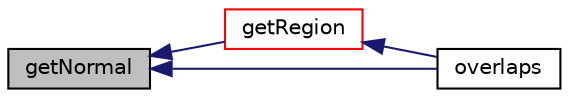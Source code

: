digraph "getNormal"
{
  bgcolor="transparent";
  edge [fontname="Helvetica",fontsize="10",labelfontname="Helvetica",labelfontsize="10"];
  node [fontname="Helvetica",fontsize="10",shape=record];
  rankdir="LR";
  Node1 [label="getNormal",height=0.2,width=0.4,color="black", fillcolor="grey75", style="filled", fontcolor="black"];
  Node1 -> Node2 [dir="back",color="midnightblue",fontsize="10",style="solid",fontname="Helvetica"];
  Node2 [label="getRegion",height=0.2,width=0.4,color="red",URL="$a02316.html#aa169783cb670368723f3780399953280",tooltip="From a set of points and indices get the region. "];
  Node2 -> Node3 [dir="back",color="midnightblue",fontsize="10",style="solid",fontname="Helvetica"];
  Node3 [label="overlaps",height=0.2,width=0.4,color="black",URL="$a02316.html#a98f33194ef7b842face2371d152b5405",tooltip="Does any part of the surface overlap the supplied bound box? "];
  Node1 -> Node3 [dir="back",color="midnightblue",fontsize="10",style="solid",fontname="Helvetica"];
}
